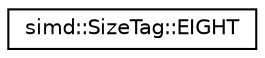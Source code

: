 digraph "Graphical Class Hierarchy"
{
 // LATEX_PDF_SIZE
  edge [fontname="Helvetica",fontsize="10",labelfontname="Helvetica",labelfontsize="10"];
  node [fontname="Helvetica",fontsize="10",shape=record];
  rankdir="LR";
  Node0 [label="simd::SizeTag::EIGHT",height=0.2,width=0.4,color="black", fillcolor="white", style="filled",URL="$structsimd_1_1SizeTag_1_1EIGHT.html",tooltip=" "];
}
